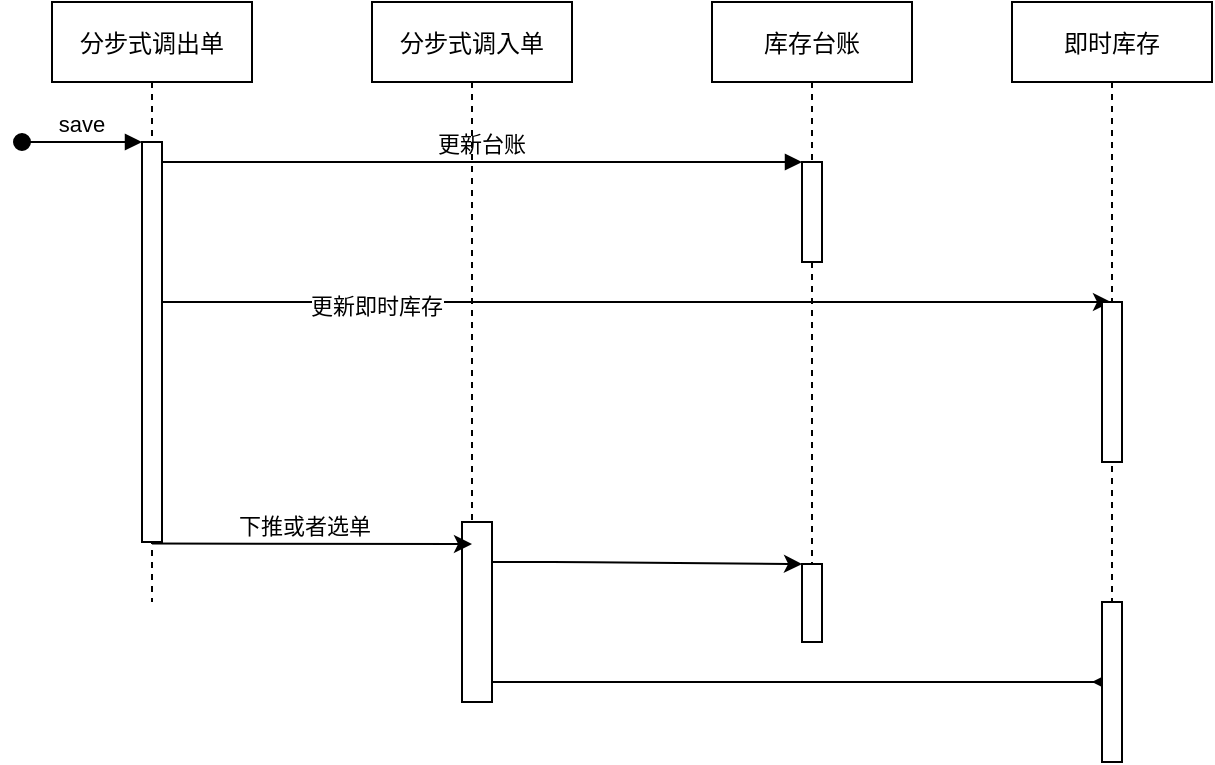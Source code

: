 <mxfile version="13.9.2" type="github">
  <diagram id="cWaAuKPkMHBf0iGHZvn4" name="Page-1">
    <mxGraphModel dx="782" dy="469" grid="1" gridSize="10" guides="1" tooltips="1" connect="1" arrows="1" fold="1" page="1" pageScale="1" pageWidth="827" pageHeight="1169" math="0" shadow="0">
      <root>
        <mxCell id="0" />
        <mxCell id="1" parent="0" />
        <mxCell id="A5GcaZOQZyLO0LeQ0V0A-18" value="" style="endArrow=classic;html=1;" edge="1" parent="1" source="A5GcaZOQZyLO0LeQ0V0A-11" target="A5GcaZOQZyLO0LeQ0V0A-17">
          <mxGeometry width="50" height="50" relative="1" as="geometry">
            <mxPoint x="380" y="220" as="sourcePoint" />
            <mxPoint x="430" y="170" as="targetPoint" />
            <Array as="points">
              <mxPoint x="380" y="360" />
            </Array>
          </mxGeometry>
        </mxCell>
        <mxCell id="A5GcaZOQZyLO0LeQ0V0A-1" value="" style="endArrow=classic;html=1;" edge="1" parent="1" source="A5GcaZOQZyLO0LeQ0V0A-3" target="A5GcaZOQZyLO0LeQ0V0A-9">
          <mxGeometry width="50" height="50" relative="1" as="geometry">
            <mxPoint x="190" y="230" as="sourcePoint" />
            <mxPoint x="430" y="200" as="targetPoint" />
          </mxGeometry>
        </mxCell>
        <mxCell id="A5GcaZOQZyLO0LeQ0V0A-2" value="更新即时库存" style="edgeLabel;html=1;align=center;verticalAlign=middle;resizable=0;points=[];" vertex="1" connectable="0" parent="A5GcaZOQZyLO0LeQ0V0A-1">
          <mxGeometry x="-0.532" y="-2" relative="1" as="geometry">
            <mxPoint as="offset" />
          </mxGeometry>
        </mxCell>
        <mxCell id="A5GcaZOQZyLO0LeQ0V0A-3" value="分步式调出单" style="shape=umlLifeline;perimeter=lifelinePerimeter;container=1;collapsible=0;recursiveResize=0;rounded=0;shadow=0;strokeWidth=1;" vertex="1" parent="1">
          <mxGeometry x="120" y="80" width="100" height="300" as="geometry" />
        </mxCell>
        <mxCell id="A5GcaZOQZyLO0LeQ0V0A-4" value="" style="points=[];perimeter=orthogonalPerimeter;rounded=0;shadow=0;strokeWidth=1;" vertex="1" parent="A5GcaZOQZyLO0LeQ0V0A-3">
          <mxGeometry x="45" y="70" width="10" height="200" as="geometry" />
        </mxCell>
        <mxCell id="A5GcaZOQZyLO0LeQ0V0A-5" value="save" style="verticalAlign=bottom;startArrow=oval;endArrow=block;startSize=8;shadow=0;strokeWidth=1;" edge="1" parent="A5GcaZOQZyLO0LeQ0V0A-3" target="A5GcaZOQZyLO0LeQ0V0A-4">
          <mxGeometry relative="1" as="geometry">
            <mxPoint x="-15" y="70" as="sourcePoint" />
          </mxGeometry>
        </mxCell>
        <mxCell id="A5GcaZOQZyLO0LeQ0V0A-6" value="库存台账" style="shape=umlLifeline;perimeter=lifelinePerimeter;container=1;collapsible=0;recursiveResize=0;rounded=0;shadow=0;strokeWidth=1;" vertex="1" parent="1">
          <mxGeometry x="450" y="80" width="100" height="320" as="geometry" />
        </mxCell>
        <mxCell id="A5GcaZOQZyLO0LeQ0V0A-7" value="" style="points=[];perimeter=orthogonalPerimeter;rounded=0;shadow=0;strokeWidth=1;" vertex="1" parent="A5GcaZOQZyLO0LeQ0V0A-6">
          <mxGeometry x="45" y="80" width="10" height="50" as="geometry" />
        </mxCell>
        <mxCell id="A5GcaZOQZyLO0LeQ0V0A-8" value="更新台账" style="verticalAlign=bottom;endArrow=block;entryX=0;entryY=0;shadow=0;strokeWidth=1;" edge="1" parent="1" source="A5GcaZOQZyLO0LeQ0V0A-4" target="A5GcaZOQZyLO0LeQ0V0A-7">
          <mxGeometry relative="1" as="geometry">
            <mxPoint x="275" y="160" as="sourcePoint" />
          </mxGeometry>
        </mxCell>
        <mxCell id="A5GcaZOQZyLO0LeQ0V0A-9" value="即时库存" style="shape=umlLifeline;perimeter=lifelinePerimeter;container=1;collapsible=0;recursiveResize=0;rounded=0;shadow=0;strokeWidth=1;" vertex="1" parent="1">
          <mxGeometry x="600" y="80" width="100" height="300" as="geometry" />
        </mxCell>
        <mxCell id="A5GcaZOQZyLO0LeQ0V0A-10" value="" style="points=[];perimeter=orthogonalPerimeter;rounded=0;shadow=0;strokeWidth=1;" vertex="1" parent="A5GcaZOQZyLO0LeQ0V0A-9">
          <mxGeometry x="45" y="150" width="10" height="80" as="geometry" />
        </mxCell>
        <mxCell id="A5GcaZOQZyLO0LeQ0V0A-11" value="分步式调入单" style="shape=umlLifeline;perimeter=lifelinePerimeter;container=1;collapsible=0;recursiveResize=0;rounded=0;shadow=0;strokeWidth=1;" vertex="1" parent="1">
          <mxGeometry x="280" y="80" width="100" height="350" as="geometry" />
        </mxCell>
        <mxCell id="A5GcaZOQZyLO0LeQ0V0A-12" value="" style="points=[];perimeter=orthogonalPerimeter;rounded=0;shadow=0;strokeWidth=1;" vertex="1" parent="A5GcaZOQZyLO0LeQ0V0A-11">
          <mxGeometry x="45" y="260" width="15" height="90" as="geometry" />
        </mxCell>
        <mxCell id="A5GcaZOQZyLO0LeQ0V0A-13" value="" style="endArrow=classic;html=1;exitX=0.5;exitY=1.014;exitDx=0;exitDy=0;exitPerimeter=0;" edge="1" parent="1">
          <mxGeometry width="50" height="50" relative="1" as="geometry">
            <mxPoint x="170" y="350.8" as="sourcePoint" />
            <mxPoint x="330" y="351" as="targetPoint" />
          </mxGeometry>
        </mxCell>
        <mxCell id="A5GcaZOQZyLO0LeQ0V0A-14" value="下推或者选单" style="edgeLabel;html=1;align=center;verticalAlign=middle;resizable=0;points=[];" vertex="1" connectable="0" parent="A5GcaZOQZyLO0LeQ0V0A-13">
          <mxGeometry x="-0.059" y="3" relative="1" as="geometry">
            <mxPoint y="-6" as="offset" />
          </mxGeometry>
        </mxCell>
        <mxCell id="A5GcaZOQZyLO0LeQ0V0A-17" value="" style="points=[];perimeter=orthogonalPerimeter;rounded=0;shadow=0;strokeWidth=1;" vertex="1" parent="1">
          <mxGeometry x="495" y="361" width="10" height="39" as="geometry" />
        </mxCell>
        <mxCell id="A5GcaZOQZyLO0LeQ0V0A-19" style="edgeStyle=orthogonalEdgeStyle;rounded=0;orthogonalLoop=1;jettySize=auto;html=1;" edge="1" parent="1" source="A5GcaZOQZyLO0LeQ0V0A-12">
          <mxGeometry relative="1" as="geometry">
            <mxPoint x="640" y="420" as="targetPoint" />
            <Array as="points">
              <mxPoint x="650" y="420" />
            </Array>
          </mxGeometry>
        </mxCell>
        <mxCell id="A5GcaZOQZyLO0LeQ0V0A-20" value="" style="points=[];perimeter=orthogonalPerimeter;rounded=0;shadow=0;strokeWidth=1;" vertex="1" parent="1">
          <mxGeometry x="645" y="380" width="10" height="80" as="geometry" />
        </mxCell>
      </root>
    </mxGraphModel>
  </diagram>
</mxfile>
